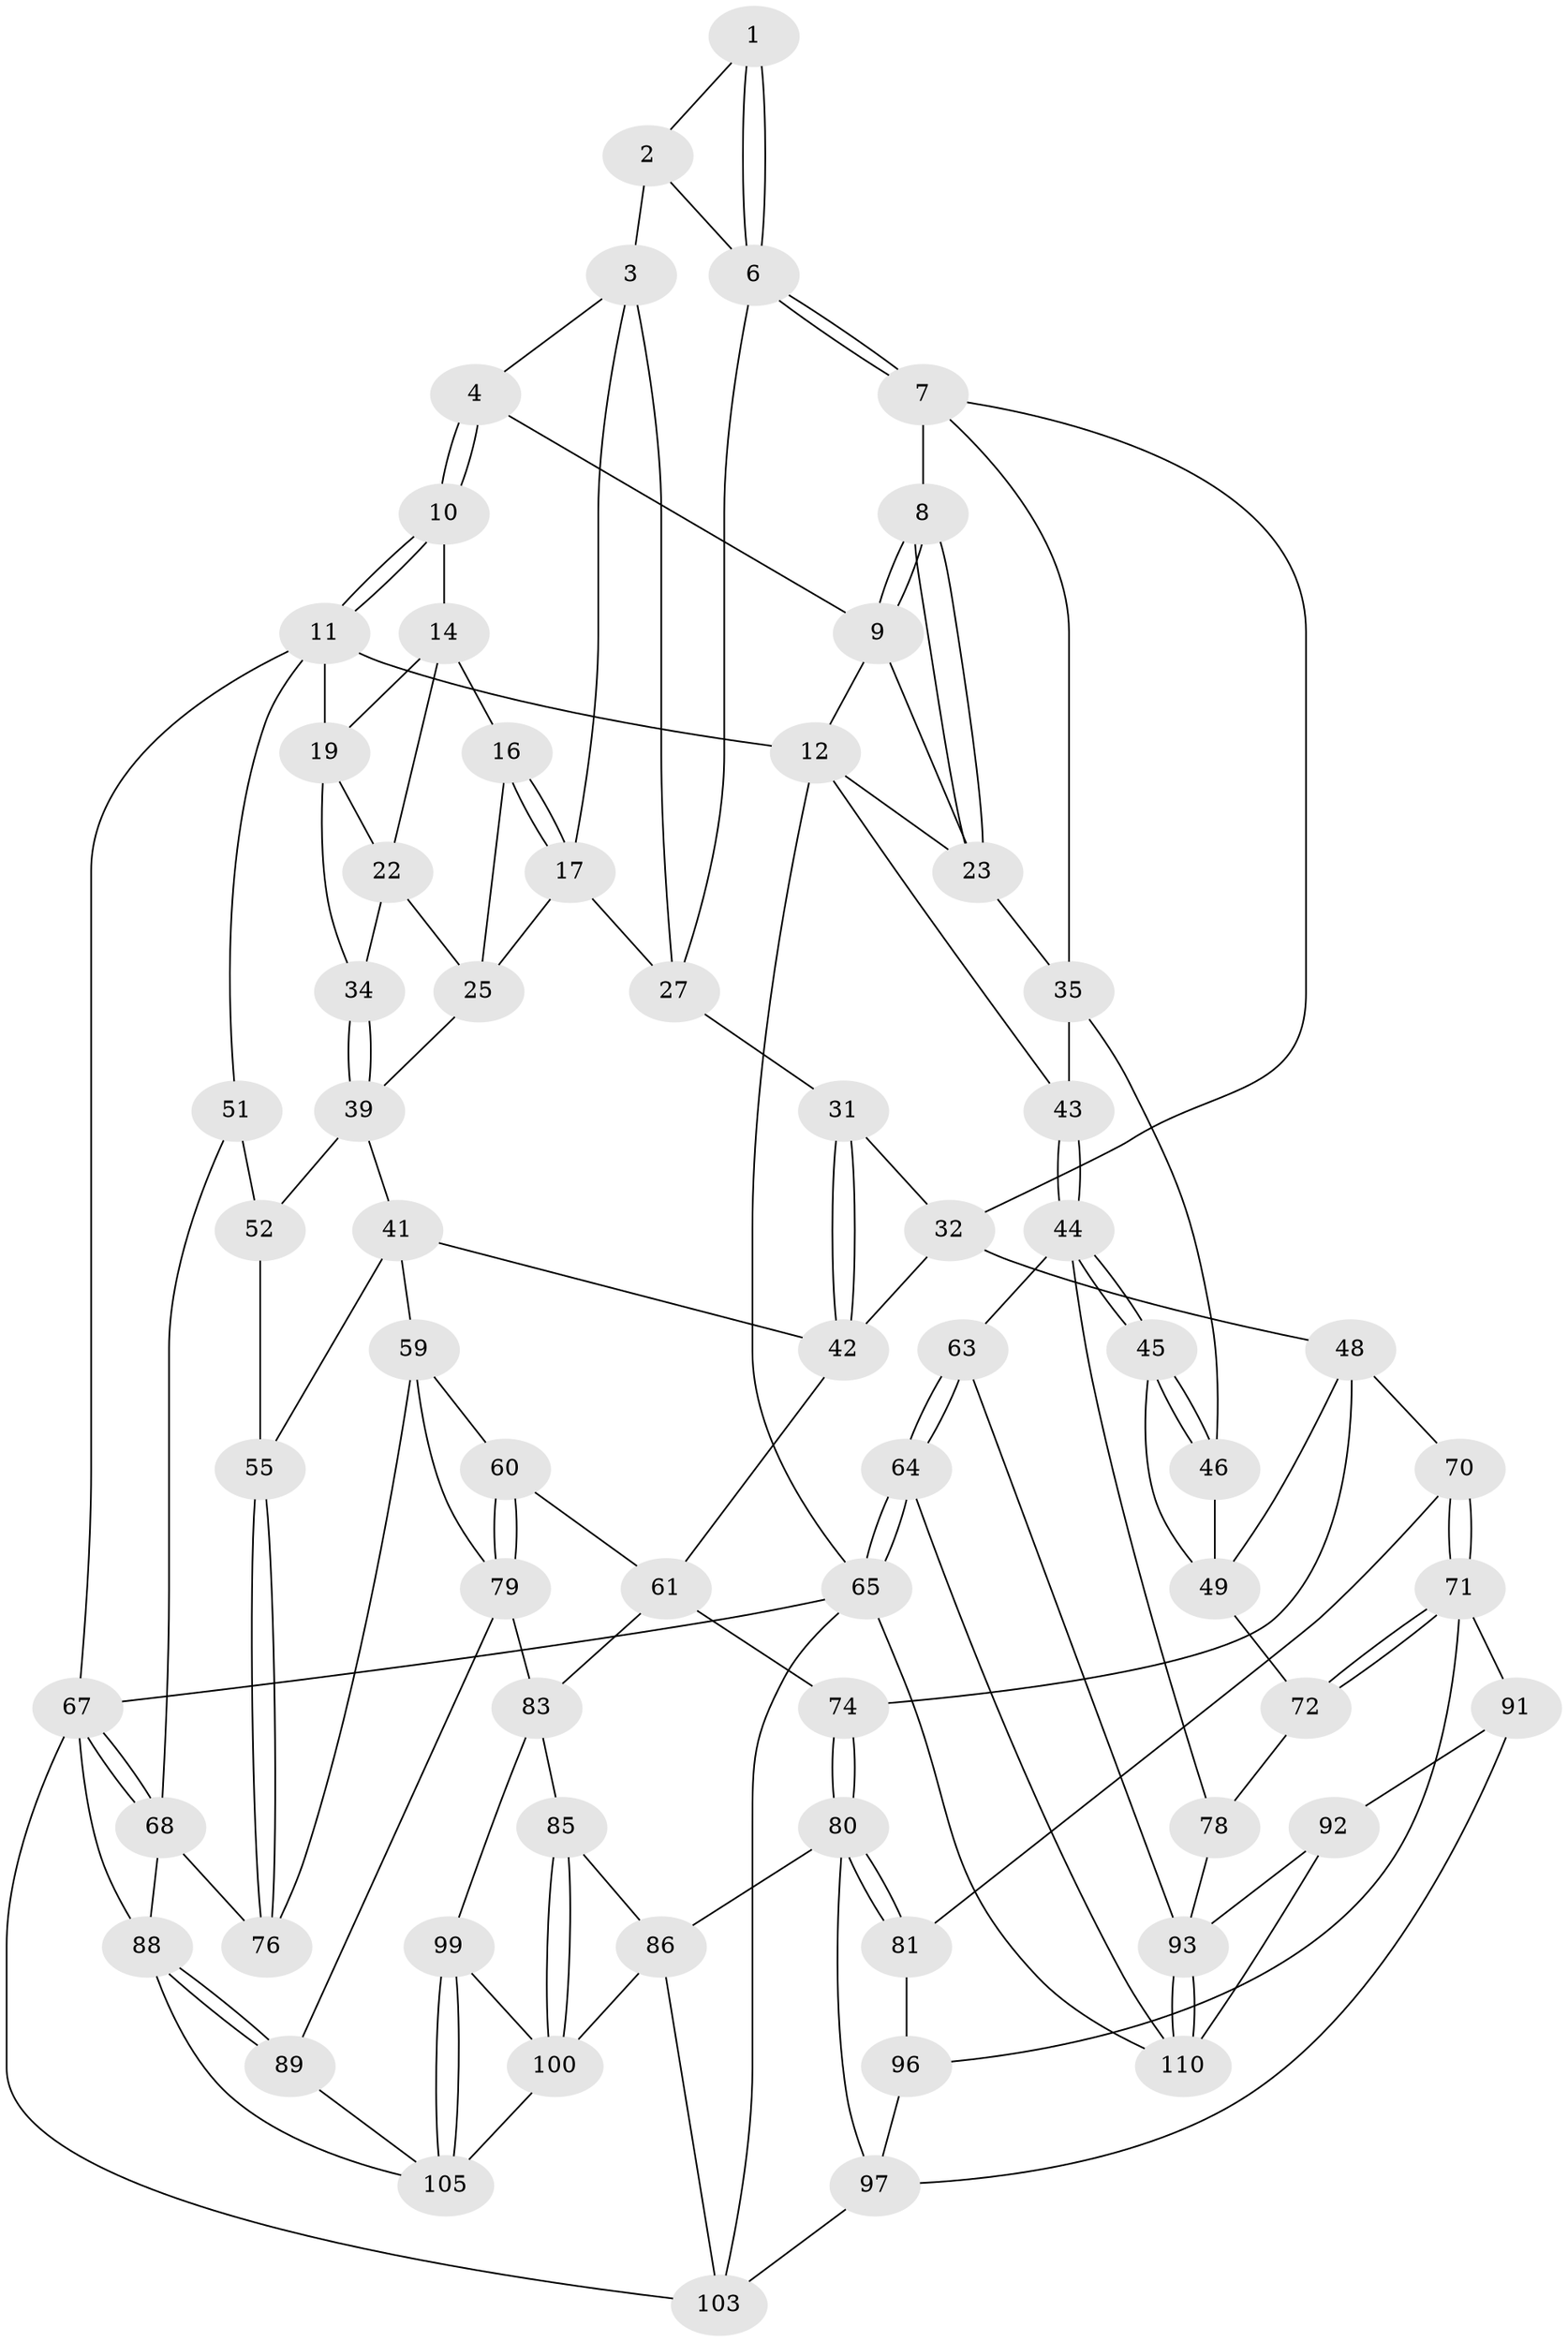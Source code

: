 // original degree distribution, {3: 0.017241379310344827, 4: 0.2413793103448276, 5: 0.5172413793103449, 6: 0.22413793103448276}
// Generated by graph-tools (version 1.1) at 2025/42/03/06/25 10:42:26]
// undirected, 67 vertices, 146 edges
graph export_dot {
graph [start="1"]
  node [color=gray90,style=filled];
  1 [pos="+0.47363527558459767+0"];
  2 [pos="+0.5315549332221323+0.09794057359605406"];
  3 [pos="+0.619222093380641+0.04220399049859407",super="+18"];
  4 [pos="+0.7552434039895943+0",super="+5"];
  6 [pos="+0.41148491862168307+0.11982422613269883",super="+26"];
  7 [pos="+0.38371701465780206+0.14143540944155242",super="+33"];
  8 [pos="+0.3334055114157079+0.12126269693333178"];
  9 [pos="+0.23553250011501095+0",super="+13"];
  10 [pos="+0.8133662750559557+0"];
  11 [pos="+1+0",super="+21"];
  12 [pos="+0+0",super="+38"];
  14 [pos="+0.8153048904685063+0",super="+15"];
  16 [pos="+0.7787122613335218+0.010501713930182949"];
  17 [pos="+0.7163287855633244+0.11527836972323308",super="+29"];
  19 [pos="+0.9682205246263154+0.08431452694197143",super="+20"];
  22 [pos="+0.9178688831063477+0.1646683359317628",super="+24"];
  23 [pos="+0.2236930232310215+0.17164606709577482",super="+37"];
  25 [pos="+0.8168953604016401+0.14239477145050805",super="+28"];
  27 [pos="+0.5790058619900889+0.1870948625040888",super="+30"];
  31 [pos="+0.5695595984019752+0.2615189974651324"];
  32 [pos="+0.4404024999078485+0.29147643122983263",super="+47"];
  34 [pos="+0.9224201572383065+0.19675275426876293"];
  35 [pos="+0.20804788110329456+0.22965867880046809",super="+36"];
  39 [pos="+0.8505403165363005+0.3051104518810857",super="+40"];
  41 [pos="+0.7915120671014149+0.34048573291396284",super="+56"];
  42 [pos="+0.6758169137788523+0.36579006030860056",super="+53"];
  43 [pos="+0+0.07811538580098085"];
  44 [pos="+0+0.3566653861341793",super="+62"];
  45 [pos="+0+0.356113510824865",super="+57"];
  46 [pos="+0.20790605805433696+0.23021888843948424",super="+50"];
  48 [pos="+0.3473352795253133+0.42578601289283746",super="+69"];
  49 [pos="+0.31055822774098474+0.4263066956661991",super="+58"];
  51 [pos="+1+0.22186340254468886",super="+66"];
  52 [pos="+0.930772769980491+0.3322651487396998",super="+54"];
  55 [pos="+0.9134750209528574+0.4953522198216002"];
  59 [pos="+0.8415923376069823+0.5403745281936508",super="+77"];
  60 [pos="+0.6716266082039375+0.5468756790106905"];
  61 [pos="+0.6244823141355108+0.5372970370392882",super="+73"];
  63 [pos="+0+0.5495350863446333",super="+106"];
  64 [pos="+0+0.9496581519637759",super="+108"];
  65 [pos="+0+1",super="+113"];
  67 [pos="+1+1",super="+115"];
  68 [pos="+1+0.6790484670335574",super="+75"];
  70 [pos="+0.3830816470656802+0.6126823800029849"];
  71 [pos="+0.2516049530961524+0.6578227763070948",super="+90"];
  72 [pos="+0.17723572984689956+0.5830530116546938"];
  74 [pos="+0.4428716750475942+0.5619289114589872"];
  76 [pos="+0.9786881458259269+0.6542650403144085"];
  78 [pos="+0.09923340108908177+0.601413668168536"];
  79 [pos="+0.8105623214589662+0.6911951052826281",super="+82"];
  80 [pos="+0.4927439069274752+0.7180826395553035",super="+87"];
  81 [pos="+0.40668561820068366+0.6821597370460307",super="+95"];
  83 [pos="+0.7498232590037848+0.7213916097678936",super="+84"];
  85 [pos="+0.5571545866339236+0.7010947208246427"];
  86 [pos="+0.5264667621875979+0.7124322774725593",super="+102"];
  88 [pos="+0.8518309796970039+0.8089029399084942",super="+114"];
  89 [pos="+0.8455696756376546+0.8020631279000299"];
  91 [pos="+0.24983647719112237+0.7965815944193947",super="+107"];
  92 [pos="+0.18915372484089404+0.8029218173295903",super="+111"];
  93 [pos="+0.1268065643702946+0.7881319797061362",super="+94"];
  96 [pos="+0.31865332829591697+0.7389893255033544",super="+98"];
  97 [pos="+0.4334926818548238+0.8249042815845723",super="+104"];
  99 [pos="+0.6815971350550412+0.7772948852131735"];
  100 [pos="+0.6104096777375829+0.7809048691393935",super="+101"];
  103 [pos="+0.4680575229026976+1",super="+116"];
  105 [pos="+0.7011883152152038+0.8465229558027518",super="+109"];
  110 [pos="+0.08936205652329372+0.8667531748224265",super="+112"];
  1 -- 2;
  1 -- 6;
  1 -- 6;
  2 -- 3;
  2 -- 6;
  3 -- 4;
  3 -- 27;
  3 -- 17;
  4 -- 10;
  4 -- 10;
  4 -- 9;
  6 -- 7;
  6 -- 7;
  6 -- 27;
  7 -- 8;
  7 -- 32;
  7 -- 35;
  8 -- 9;
  8 -- 9;
  8 -- 23;
  8 -- 23;
  9 -- 12;
  9 -- 23;
  10 -- 11;
  10 -- 11;
  10 -- 14;
  11 -- 12;
  11 -- 67;
  11 -- 51;
  11 -- 19;
  12 -- 65;
  12 -- 43;
  12 -- 23;
  14 -- 19;
  14 -- 16;
  14 -- 22;
  16 -- 17;
  16 -- 17;
  16 -- 25;
  17 -- 25;
  17 -- 27;
  19 -- 22;
  19 -- 34;
  22 -- 25;
  22 -- 34;
  23 -- 35;
  25 -- 39;
  27 -- 31;
  31 -- 32;
  31 -- 42;
  31 -- 42;
  32 -- 48;
  32 -- 42;
  34 -- 39;
  34 -- 39;
  35 -- 46;
  35 -- 43;
  39 -- 52;
  39 -- 41;
  41 -- 42;
  41 -- 59;
  41 -- 55;
  42 -- 61;
  43 -- 44;
  43 -- 44;
  44 -- 45;
  44 -- 45;
  44 -- 78;
  44 -- 63;
  45 -- 46 [weight=2];
  45 -- 46;
  45 -- 49;
  46 -- 49;
  48 -- 49;
  48 -- 74;
  48 -- 70;
  49 -- 72;
  51 -- 52 [weight=2];
  51 -- 68;
  52 -- 55;
  55 -- 76;
  55 -- 76;
  59 -- 60;
  59 -- 76;
  59 -- 79;
  60 -- 61;
  60 -- 79;
  60 -- 79;
  61 -- 74;
  61 -- 83;
  63 -- 64 [weight=2];
  63 -- 64;
  63 -- 93;
  64 -- 65;
  64 -- 65;
  64 -- 110;
  65 -- 67;
  65 -- 103;
  65 -- 110;
  67 -- 68;
  67 -- 68;
  67 -- 103;
  67 -- 88;
  68 -- 88;
  68 -- 76;
  70 -- 71;
  70 -- 71;
  70 -- 81;
  71 -- 72;
  71 -- 72;
  71 -- 96;
  71 -- 91;
  72 -- 78;
  74 -- 80;
  74 -- 80;
  78 -- 93;
  79 -- 89;
  79 -- 83;
  80 -- 81;
  80 -- 81;
  80 -- 97;
  80 -- 86;
  81 -- 96 [weight=2];
  83 -- 99;
  83 -- 85;
  85 -- 86;
  85 -- 100;
  85 -- 100;
  86 -- 100;
  86 -- 103;
  88 -- 89;
  88 -- 89;
  88 -- 105;
  89 -- 105;
  91 -- 92 [weight=2];
  91 -- 97;
  92 -- 93;
  92 -- 110;
  93 -- 110;
  93 -- 110;
  96 -- 97;
  97 -- 103;
  99 -- 100;
  99 -- 105;
  99 -- 105;
  100 -- 105;
}
